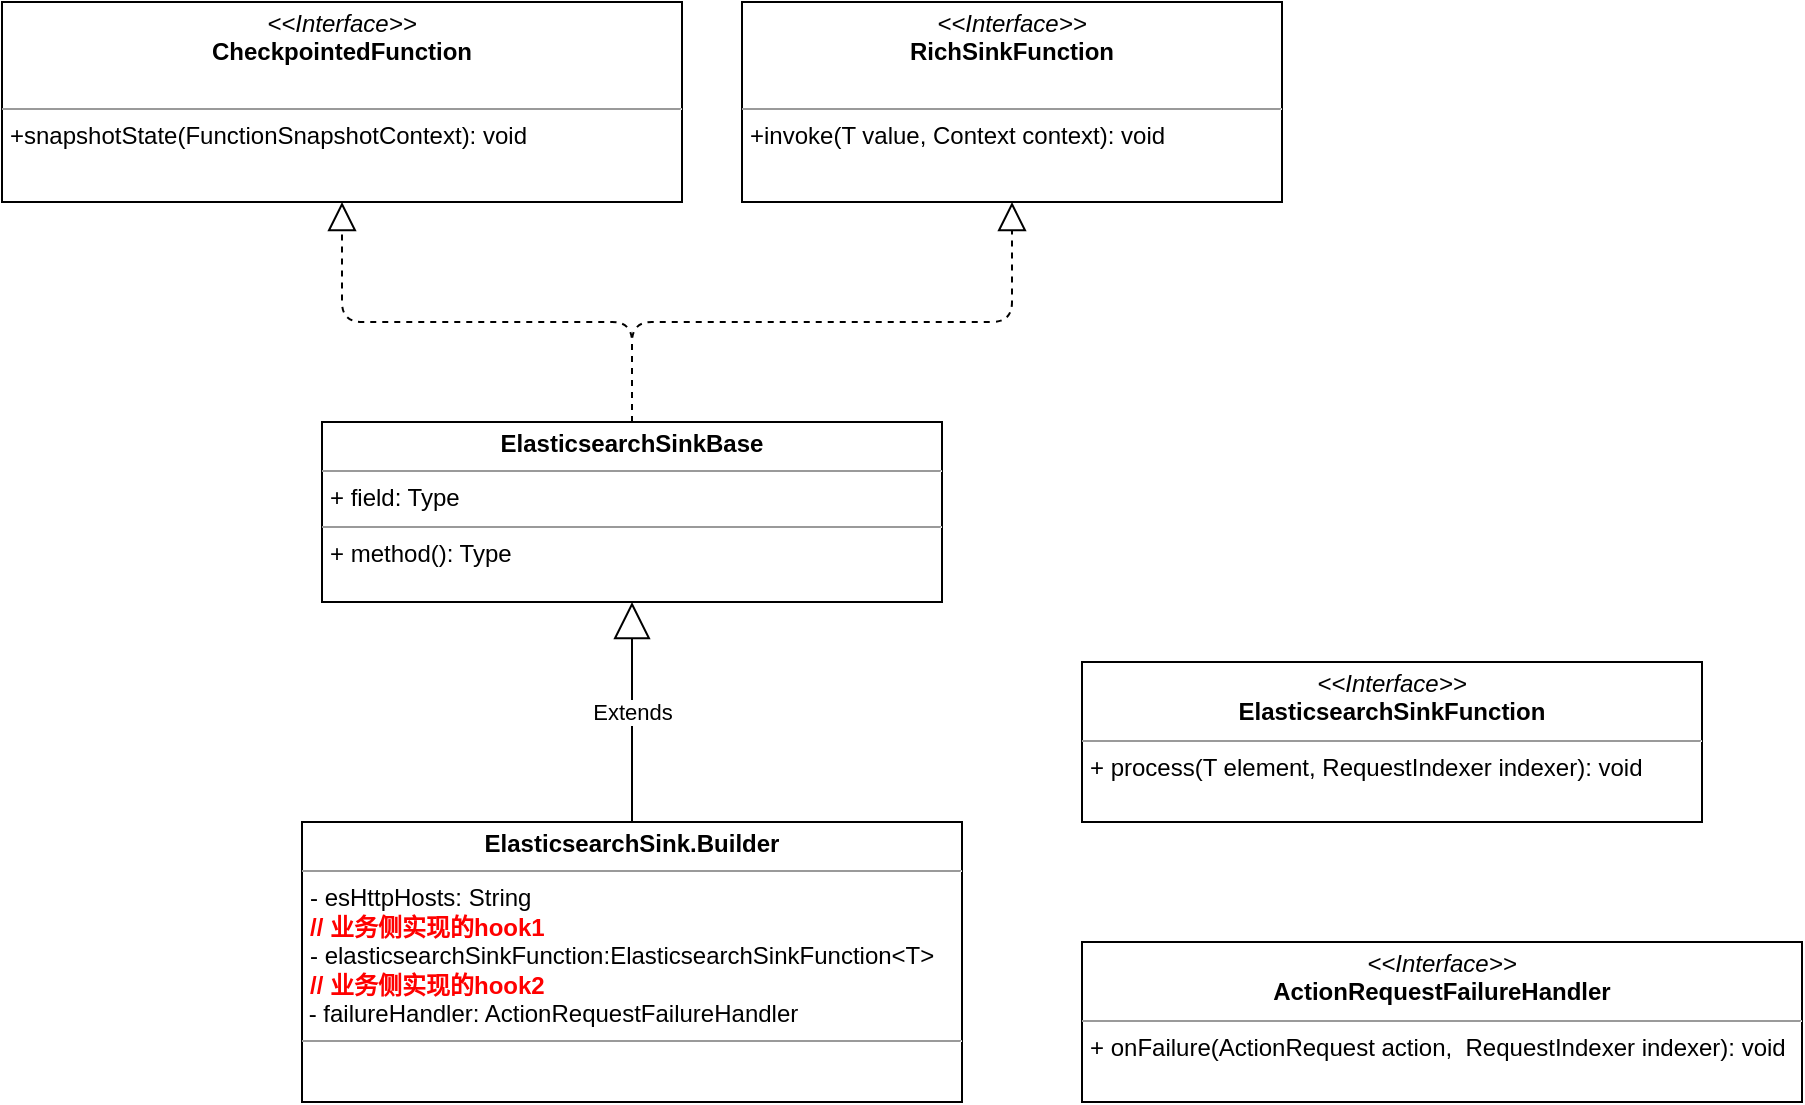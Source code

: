 <mxfile version="14.2.3" type="github">
  <diagram name="Page-1" id="c4acf3e9-155e-7222-9cf6-157b1a14988f">
    <mxGraphModel dx="940" dy="671" grid="1" gridSize="10" guides="1" tooltips="1" connect="1" arrows="1" fold="1" page="1" pageScale="1" pageWidth="850" pageHeight="1100" background="#ffffff" math="0" shadow="0">
      <root>
        <mxCell id="0" />
        <mxCell id="1" parent="0" />
        <mxCell id="P0O2BcLNozPyinKDmjZ9-3" value="&lt;p style=&quot;margin: 0px ; margin-top: 4px ; text-align: center&quot;&gt;&lt;i&gt;&amp;lt;&amp;lt;Interface&amp;gt;&amp;gt;&lt;/i&gt;&lt;br&gt;&lt;b&gt;CheckpointedFunction&lt;/b&gt;&lt;br&gt;&lt;/p&gt;&lt;p style=&quot;margin: 0px ; margin-left: 4px&quot;&gt;&lt;br&gt;&lt;/p&gt;&lt;hr size=&quot;1&quot;&gt;&lt;p style=&quot;margin: 0px ; margin-left: 4px&quot;&gt;+snapshotState(FunctionSnapshotContext): void&lt;/p&gt;&lt;p style=&quot;margin: 0px ; margin-left: 4px&quot;&gt;&lt;br&gt;&lt;/p&gt;" style="verticalAlign=top;align=left;overflow=fill;fontSize=12;fontFamily=Helvetica;html=1;" vertex="1" parent="1">
          <mxGeometry x="90" y="70" width="340" height="100" as="geometry" />
        </mxCell>
        <mxCell id="P0O2BcLNozPyinKDmjZ9-4" value="&lt;p style=&quot;margin: 0px ; margin-top: 4px ; text-align: center&quot;&gt;&lt;i&gt;&amp;lt;&amp;lt;Interface&amp;gt;&amp;gt;&lt;/i&gt;&lt;br&gt;&lt;b&gt;RichSinkFunction&lt;/b&gt;&lt;br&gt;&lt;/p&gt;&lt;p style=&quot;margin: 0px ; margin-left: 4px&quot;&gt;&lt;br&gt;&lt;/p&gt;&lt;hr size=&quot;1&quot;&gt;&lt;p style=&quot;margin: 0px ; margin-left: 4px&quot;&gt;+invoke(T value, Context context): void&lt;/p&gt;&lt;p style=&quot;margin: 0px ; margin-left: 4px&quot;&gt;&lt;br&gt;&lt;/p&gt;" style="verticalAlign=top;align=left;overflow=fill;fontSize=12;fontFamily=Helvetica;html=1;" vertex="1" parent="1">
          <mxGeometry x="460" y="70" width="270" height="100" as="geometry" />
        </mxCell>
        <mxCell id="P0O2BcLNozPyinKDmjZ9-5" value="&lt;p style=&quot;margin: 0px ; margin-top: 4px ; text-align: center&quot;&gt;&lt;b&gt;ElasticsearchSinkBase&lt;/b&gt;&lt;br&gt;&lt;/p&gt;&lt;hr size=&quot;1&quot;&gt;&lt;p style=&quot;margin: 0px ; margin-left: 4px&quot;&gt;+ field: Type&lt;/p&gt;&lt;hr size=&quot;1&quot;&gt;&lt;p style=&quot;margin: 0px ; margin-left: 4px&quot;&gt;+ method(): Type&lt;/p&gt;" style="verticalAlign=top;align=left;overflow=fill;fontSize=12;fontFamily=Helvetica;html=1;" vertex="1" parent="1">
          <mxGeometry x="250" y="280" width="310" height="90" as="geometry" />
        </mxCell>
        <mxCell id="P0O2BcLNozPyinKDmjZ9-6" value="" style="endArrow=block;dashed=1;endFill=0;endSize=12;html=1;entryX=0.5;entryY=1;entryDx=0;entryDy=0;exitX=0.5;exitY=0;exitDx=0;exitDy=0;" edge="1" parent="1" source="P0O2BcLNozPyinKDmjZ9-5" target="P0O2BcLNozPyinKDmjZ9-3">
          <mxGeometry width="160" relative="1" as="geometry">
            <mxPoint x="440" y="120" as="sourcePoint" />
            <mxPoint x="440" y="120" as="targetPoint" />
            <Array as="points">
              <mxPoint x="405" y="230" />
              <mxPoint x="260" y="230" />
            </Array>
          </mxGeometry>
        </mxCell>
        <mxCell id="P0O2BcLNozPyinKDmjZ9-7" value="" style="endArrow=block;dashed=1;endFill=0;endSize=12;html=1;entryX=0.5;entryY=1;entryDx=0;entryDy=0;exitX=0.5;exitY=0;exitDx=0;exitDy=0;" edge="1" parent="1" source="P0O2BcLNozPyinKDmjZ9-5" target="P0O2BcLNozPyinKDmjZ9-4">
          <mxGeometry width="160" relative="1" as="geometry">
            <mxPoint x="440" y="280" as="sourcePoint" />
            <mxPoint x="680" y="240" as="targetPoint" />
            <Array as="points">
              <mxPoint x="405" y="230" />
              <mxPoint x="595" y="230" />
            </Array>
          </mxGeometry>
        </mxCell>
        <mxCell id="P0O2BcLNozPyinKDmjZ9-11" value="&lt;p style=&quot;margin: 0px ; margin-top: 4px ; text-align: center&quot;&gt;&lt;b&gt;ElasticsearchSink.Builder&lt;/b&gt;&lt;br&gt;&lt;/p&gt;&lt;hr size=&quot;1&quot;&gt;&lt;p style=&quot;margin: 0px ; margin-left: 4px&quot;&gt;- esHttpHosts: String&lt;/p&gt;&lt;p style=&quot;margin: 0px ; margin-left: 4px&quot;&gt;&lt;b&gt;&lt;font color=&quot;#ff0000&quot;&gt;// 业务侧实现的hook1&lt;/font&gt;&lt;/b&gt;&lt;/p&gt;&lt;p style=&quot;margin: 0px ; margin-left: 4px&quot;&gt;- elasticsearchSinkFunction:ElasticsearchSinkFunction&amp;lt;T&amp;gt;&lt;/p&gt;&lt;p style=&quot;margin: 0px ; margin-left: 4px&quot;&gt;&lt;b&gt;&lt;font color=&quot;#ff0000&quot;&gt;// 业务侧实现的hook2&lt;/font&gt;&lt;/b&gt;&lt;/p&gt;&lt;div&gt;&amp;nbsp;-&amp;nbsp;failureHandler: ActionRequestFailureHandler&lt;/div&gt;&lt;hr size=&quot;1&quot;&gt;&lt;p style=&quot;margin: 0px ; margin-left: 4px&quot;&gt;&lt;br&gt;&lt;/p&gt;" style="verticalAlign=top;align=left;overflow=fill;fontSize=12;fontFamily=Helvetica;html=1;" vertex="1" parent="1">
          <mxGeometry x="240" y="480" width="330" height="140" as="geometry" />
        </mxCell>
        <mxCell id="P0O2BcLNozPyinKDmjZ9-16" value="&lt;p style=&quot;margin: 0px ; margin-top: 4px ; text-align: center&quot;&gt;&lt;i&gt;&amp;lt;&amp;lt;Interface&amp;gt;&amp;gt;&lt;/i&gt;&lt;br&gt;&lt;b&gt;ElasticsearchSinkFunction&lt;/b&gt;&lt;/p&gt;&lt;hr size=&quot;1&quot;&gt;&lt;p style=&quot;margin: 0px ; margin-left: 4px&quot;&gt;+ process(T element, RequestIndexer indexer): void&lt;br&gt;&lt;/p&gt;" style="verticalAlign=top;align=left;overflow=fill;fontSize=12;fontFamily=Helvetica;html=1;" vertex="1" parent="1">
          <mxGeometry x="630" y="400" width="310" height="80" as="geometry" />
        </mxCell>
        <mxCell id="P0O2BcLNozPyinKDmjZ9-17" value="&lt;p style=&quot;margin: 0px ; margin-top: 4px ; text-align: center&quot;&gt;&lt;i&gt;&amp;lt;&amp;lt;Interface&amp;gt;&amp;gt;&lt;/i&gt;&lt;br&gt;&lt;b&gt;ActionRequestFailureHandler&lt;/b&gt;&lt;br&gt;&lt;/p&gt;&lt;hr size=&quot;1&quot;&gt;&lt;p style=&quot;margin: 0px ; margin-left: 4px&quot;&gt;+ onFailure(ActionRequest action, &amp;nbsp;RequestIndexer indexer): void&lt;br&gt;&lt;/p&gt;" style="verticalAlign=top;align=left;overflow=fill;fontSize=12;fontFamily=Helvetica;html=1;" vertex="1" parent="1">
          <mxGeometry x="630" y="540" width="360" height="80" as="geometry" />
        </mxCell>
        <mxCell id="P0O2BcLNozPyinKDmjZ9-18" value="Extends" style="endArrow=block;endSize=16;endFill=0;html=1;exitX=0.5;exitY=0;exitDx=0;exitDy=0;entryX=0.5;entryY=1;entryDx=0;entryDy=0;" edge="1" parent="1" source="P0O2BcLNozPyinKDmjZ9-11" target="P0O2BcLNozPyinKDmjZ9-5">
          <mxGeometry width="160" relative="1" as="geometry">
            <mxPoint x="400" y="430" as="sourcePoint" />
            <mxPoint x="560" y="430" as="targetPoint" />
          </mxGeometry>
        </mxCell>
      </root>
    </mxGraphModel>
  </diagram>
</mxfile>
